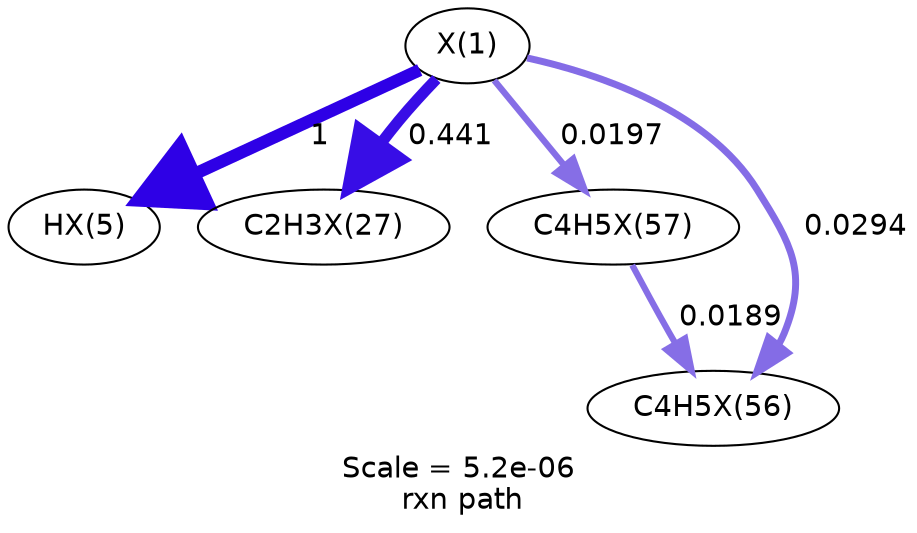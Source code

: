 digraph reaction_paths {
center=1;
s25 -> s26[fontname="Helvetica", style="setlinewidth(6)", arrowsize=3, color="0.7, 1.5, 0.9"
, label=" 1"];
s25 -> s27[fontname="Helvetica", style="setlinewidth(5.38)", arrowsize=2.69, color="0.7, 0.941, 0.9"
, label=" 0.441"];
s25 -> s39[fontname="Helvetica", style="setlinewidth(3.04)", arrowsize=1.52, color="0.7, 0.52, 0.9"
, label=" 0.0197"];
s25 -> s38[fontname="Helvetica", style="setlinewidth(3.34)", arrowsize=1.67, color="0.7, 0.529, 0.9"
, label=" 0.0294"];
s39 -> s38[fontname="Helvetica", style="setlinewidth(3)", arrowsize=1.5, color="0.7, 0.519, 0.9"
, label=" 0.0189"];
s25 [ fontname="Helvetica", label="X(1)"];
s26 [ fontname="Helvetica", label="HX(5)"];
s27 [ fontname="Helvetica", label="C2H3X(27)"];
s38 [ fontname="Helvetica", label="C4H5X(56)"];
s39 [ fontname="Helvetica", label="C4H5X(57)"];
 label = "Scale = 5.2e-06\l rxn path";
 fontname = "Helvetica";
}
